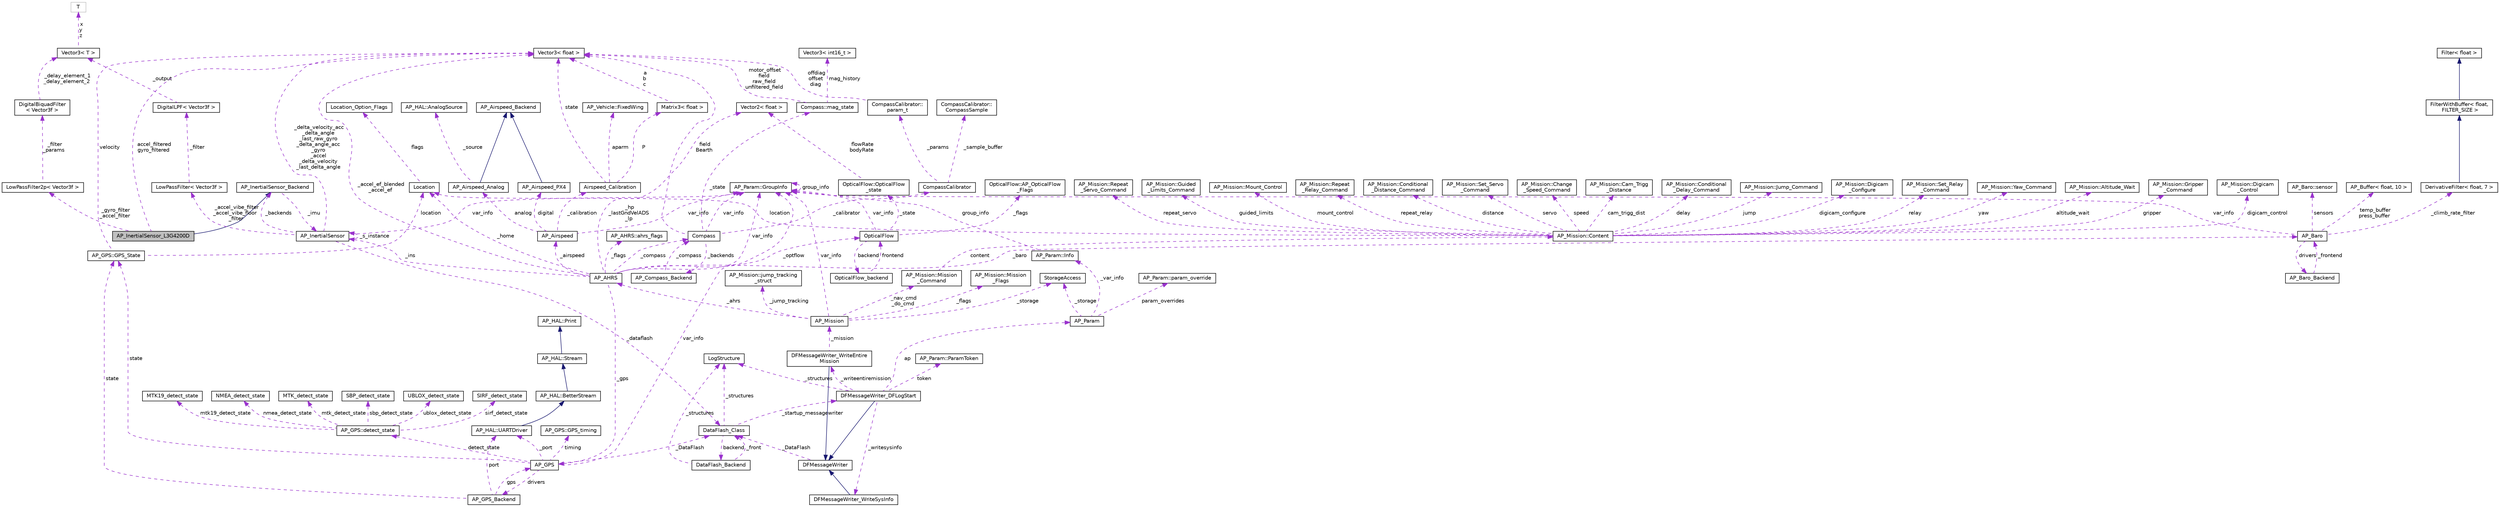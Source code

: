 digraph "AP_InertialSensor_L3G4200D"
{
 // INTERACTIVE_SVG=YES
  edge [fontname="Helvetica",fontsize="10",labelfontname="Helvetica",labelfontsize="10"];
  node [fontname="Helvetica",fontsize="10",shape=record];
  Node1 [label="AP_InertialSensor_L3G4200D",height=0.2,width=0.4,color="black", fillcolor="grey75", style="filled", fontcolor="black"];
  Node2 -> Node1 [dir="back",color="midnightblue",fontsize="10",style="solid",fontname="Helvetica"];
  Node2 [label="AP_InertialSensor_Backend",height=0.2,width=0.4,color="black", fillcolor="white", style="filled",URL="$classAP__InertialSensor__Backend.html"];
  Node3 -> Node2 [dir="back",color="darkorchid3",fontsize="10",style="dashed",label=" _imu" ,fontname="Helvetica"];
  Node3 [label="AP_InertialSensor",height=0.2,width=0.4,color="black", fillcolor="white", style="filled",URL="$classAP__InertialSensor.html"];
  Node4 -> Node3 [dir="back",color="darkorchid3",fontsize="10",style="dashed",label=" _accel_vibe_filter\n_accel_vibe_floor\l_filter" ,fontname="Helvetica"];
  Node4 [label="LowPassFilter\< Vector3f \>",height=0.2,width=0.4,color="black", fillcolor="white", style="filled",URL="$classLowPassFilter.html"];
  Node5 -> Node4 [dir="back",color="darkorchid3",fontsize="10",style="dashed",label=" _filter" ,fontname="Helvetica"];
  Node5 [label="DigitalLPF\< Vector3f \>",height=0.2,width=0.4,color="black", fillcolor="white", style="filled",URL="$classDigitalLPF.html"];
  Node6 -> Node5 [dir="back",color="darkorchid3",fontsize="10",style="dashed",label=" _output" ,fontname="Helvetica"];
  Node6 [label="Vector3\< T \>",height=0.2,width=0.4,color="black", fillcolor="white", style="filled",URL="$classVector3.html"];
  Node7 -> Node6 [dir="back",color="darkorchid3",fontsize="10",style="dashed",label=" x\ny\nz" ,fontname="Helvetica"];
  Node7 [label="T",height=0.2,width=0.4,color="grey75", fillcolor="white", style="filled"];
  Node2 -> Node3 [dir="back",color="darkorchid3",fontsize="10",style="dashed",label=" _backends" ,fontname="Helvetica"];
  Node8 -> Node3 [dir="back",color="darkorchid3",fontsize="10",style="dashed",label=" _dataflash" ,fontname="Helvetica"];
  Node8 [label="DataFlash_Class",height=0.2,width=0.4,color="black", fillcolor="white", style="filled",URL="$classDataFlash__Class.html"];
  Node9 -> Node8 [dir="back",color="darkorchid3",fontsize="10",style="dashed",label=" _structures" ,fontname="Helvetica"];
  Node9 [label="LogStructure",height=0.2,width=0.4,color="black", fillcolor="white", style="filled",URL="$structLogStructure.html"];
  Node10 -> Node8 [dir="back",color="darkorchid3",fontsize="10",style="dashed",label=" backend" ,fontname="Helvetica"];
  Node10 [label="DataFlash_Backend",height=0.2,width=0.4,color="black", fillcolor="white", style="filled",URL="$classDataFlash__Backend.html"];
  Node9 -> Node10 [dir="back",color="darkorchid3",fontsize="10",style="dashed",label=" _structures" ,fontname="Helvetica"];
  Node8 -> Node10 [dir="back",color="darkorchid3",fontsize="10",style="dashed",label=" _front" ,fontname="Helvetica"];
  Node11 -> Node8 [dir="back",color="darkorchid3",fontsize="10",style="dashed",label=" _startup_messagewriter" ,fontname="Helvetica"];
  Node11 [label="DFMessageWriter_DFLogStart",height=0.2,width=0.4,color="black", fillcolor="white", style="filled",URL="$classDFMessageWriter__DFLogStart.html"];
  Node12 -> Node11 [dir="back",color="midnightblue",fontsize="10",style="solid",fontname="Helvetica"];
  Node12 [label="DFMessageWriter",height=0.2,width=0.4,color="black", fillcolor="white", style="filled",URL="$classDFMessageWriter.html"];
  Node8 -> Node12 [dir="back",color="darkorchid3",fontsize="10",style="dashed",label=" _DataFlash" ,fontname="Helvetica"];
  Node13 -> Node11 [dir="back",color="darkorchid3",fontsize="10",style="dashed",label=" _writeentiremission" ,fontname="Helvetica"];
  Node13 [label="DFMessageWriter_WriteEntire\lMission",height=0.2,width=0.4,color="black", fillcolor="white", style="filled",URL="$classDFMessageWriter__WriteEntireMission.html"];
  Node12 -> Node13 [dir="back",color="midnightblue",fontsize="10",style="solid",fontname="Helvetica"];
  Node14 -> Node13 [dir="back",color="darkorchid3",fontsize="10",style="dashed",label=" _mission" ,fontname="Helvetica"];
  Node14 [label="AP_Mission",height=0.2,width=0.4,color="black", fillcolor="white", style="filled",URL="$classAP__Mission.html",tooltip="Object managing Mission. "];
  Node15 -> Node14 [dir="back",color="darkorchid3",fontsize="10",style="dashed",label=" _storage" ,fontname="Helvetica"];
  Node15 [label="StorageAccess",height=0.2,width=0.4,color="black", fillcolor="white", style="filled",URL="$classStorageAccess.html"];
  Node16 -> Node14 [dir="back",color="darkorchid3",fontsize="10",style="dashed",label=" _nav_cmd\n_do_cmd" ,fontname="Helvetica"];
  Node16 [label="AP_Mission::Mission\l_Command",height=0.2,width=0.4,color="black", fillcolor="white", style="filled",URL="$structAP__Mission_1_1Mission__Command.html"];
  Node17 -> Node16 [dir="back",color="darkorchid3",fontsize="10",style="dashed",label=" content" ,fontname="Helvetica"];
  Node17 [label="AP_Mission::Content",height=0.2,width=0.4,color="black", fillcolor="white", style="filled",URL="$unionAP__Mission_1_1Content.html"];
  Node18 -> Node17 [dir="back",color="darkorchid3",fontsize="10",style="dashed",label=" guided_limits" ,fontname="Helvetica"];
  Node18 [label="AP_Mission::Guided\l_Limits_Command",height=0.2,width=0.4,color="black", fillcolor="white", style="filled",URL="$structAP__Mission_1_1Guided__Limits__Command.html"];
  Node19 -> Node17 [dir="back",color="darkorchid3",fontsize="10",style="dashed",label=" mount_control" ,fontname="Helvetica"];
  Node19 [label="AP_Mission::Mount_Control",height=0.2,width=0.4,color="black", fillcolor="white", style="filled",URL="$structAP__Mission_1_1Mount__Control.html"];
  Node20 -> Node17 [dir="back",color="darkorchid3",fontsize="10",style="dashed",label=" repeat_relay" ,fontname="Helvetica"];
  Node20 [label="AP_Mission::Repeat\l_Relay_Command",height=0.2,width=0.4,color="black", fillcolor="white", style="filled",URL="$structAP__Mission_1_1Repeat__Relay__Command.html"];
  Node21 -> Node17 [dir="back",color="darkorchid3",fontsize="10",style="dashed",label=" distance" ,fontname="Helvetica"];
  Node21 [label="AP_Mission::Conditional\l_Distance_Command",height=0.2,width=0.4,color="black", fillcolor="white", style="filled",URL="$structAP__Mission_1_1Conditional__Distance__Command.html"];
  Node22 -> Node17 [dir="back",color="darkorchid3",fontsize="10",style="dashed",label=" servo" ,fontname="Helvetica"];
  Node22 [label="AP_Mission::Set_Servo\l_Command",height=0.2,width=0.4,color="black", fillcolor="white", style="filled",URL="$structAP__Mission_1_1Set__Servo__Command.html"];
  Node23 -> Node17 [dir="back",color="darkorchid3",fontsize="10",style="dashed",label=" speed" ,fontname="Helvetica"];
  Node23 [label="AP_Mission::Change\l_Speed_Command",height=0.2,width=0.4,color="black", fillcolor="white", style="filled",URL="$structAP__Mission_1_1Change__Speed__Command.html"];
  Node24 -> Node17 [dir="back",color="darkorchid3",fontsize="10",style="dashed",label=" cam_trigg_dist" ,fontname="Helvetica"];
  Node24 [label="AP_Mission::Cam_Trigg\l_Distance",height=0.2,width=0.4,color="black", fillcolor="white", style="filled",URL="$structAP__Mission_1_1Cam__Trigg__Distance.html"];
  Node25 -> Node17 [dir="back",color="darkorchid3",fontsize="10",style="dashed",label=" delay" ,fontname="Helvetica"];
  Node25 [label="AP_Mission::Conditional\l_Delay_Command",height=0.2,width=0.4,color="black", fillcolor="white", style="filled",URL="$structAP__Mission_1_1Conditional__Delay__Command.html"];
  Node26 -> Node17 [dir="back",color="darkorchid3",fontsize="10",style="dashed",label=" jump" ,fontname="Helvetica"];
  Node26 [label="AP_Mission::Jump_Command",height=0.2,width=0.4,color="black", fillcolor="white", style="filled",URL="$structAP__Mission_1_1Jump__Command.html"];
  Node27 -> Node17 [dir="back",color="darkorchid3",fontsize="10",style="dashed",label=" location" ,fontname="Helvetica"];
  Node27 [label="Location",height=0.2,width=0.4,color="black", fillcolor="white", style="filled",URL="$structLocation.html"];
  Node28 -> Node27 [dir="back",color="darkorchid3",fontsize="10",style="dashed",label=" flags" ,fontname="Helvetica"];
  Node28 [label="Location_Option_Flags",height=0.2,width=0.4,color="black", fillcolor="white", style="filled",URL="$structLocation__Option__Flags.html"];
  Node29 -> Node17 [dir="back",color="darkorchid3",fontsize="10",style="dashed",label=" digicam_configure" ,fontname="Helvetica"];
  Node29 [label="AP_Mission::Digicam\l_Configure",height=0.2,width=0.4,color="black", fillcolor="white", style="filled",URL="$structAP__Mission_1_1Digicam__Configure.html"];
  Node30 -> Node17 [dir="back",color="darkorchid3",fontsize="10",style="dashed",label=" relay" ,fontname="Helvetica"];
  Node30 [label="AP_Mission::Set_Relay\l_Command",height=0.2,width=0.4,color="black", fillcolor="white", style="filled",URL="$structAP__Mission_1_1Set__Relay__Command.html"];
  Node31 -> Node17 [dir="back",color="darkorchid3",fontsize="10",style="dashed",label=" yaw" ,fontname="Helvetica"];
  Node31 [label="AP_Mission::Yaw_Command",height=0.2,width=0.4,color="black", fillcolor="white", style="filled",URL="$structAP__Mission_1_1Yaw__Command.html"];
  Node32 -> Node17 [dir="back",color="darkorchid3",fontsize="10",style="dashed",label=" altitude_wait" ,fontname="Helvetica"];
  Node32 [label="AP_Mission::Altitude_Wait",height=0.2,width=0.4,color="black", fillcolor="white", style="filled",URL="$structAP__Mission_1_1Altitude__Wait.html"];
  Node33 -> Node17 [dir="back",color="darkorchid3",fontsize="10",style="dashed",label=" gripper" ,fontname="Helvetica"];
  Node33 [label="AP_Mission::Gripper\l_Command",height=0.2,width=0.4,color="black", fillcolor="white", style="filled",URL="$structAP__Mission_1_1Gripper__Command.html"];
  Node34 -> Node17 [dir="back",color="darkorchid3",fontsize="10",style="dashed",label=" digicam_control" ,fontname="Helvetica"];
  Node34 [label="AP_Mission::Digicam\l_Control",height=0.2,width=0.4,color="black", fillcolor="white", style="filled",URL="$structAP__Mission_1_1Digicam__Control.html"];
  Node35 -> Node17 [dir="back",color="darkorchid3",fontsize="10",style="dashed",label=" repeat_servo" ,fontname="Helvetica"];
  Node35 [label="AP_Mission::Repeat\l_Servo_Command",height=0.2,width=0.4,color="black", fillcolor="white", style="filled",URL="$structAP__Mission_1_1Repeat__Servo__Command.html"];
  Node36 -> Node14 [dir="back",color="darkorchid3",fontsize="10",style="dashed",label=" var_info" ,fontname="Helvetica"];
  Node36 [label="AP_Param::GroupInfo",height=0.2,width=0.4,color="black", fillcolor="white", style="filled",URL="$structAP__Param_1_1GroupInfo.html"];
  Node36 -> Node36 [dir="back",color="darkorchid3",fontsize="10",style="dashed",label=" group_info" ,fontname="Helvetica"];
  Node37 -> Node14 [dir="back",color="darkorchid3",fontsize="10",style="dashed",label=" _flags" ,fontname="Helvetica"];
  Node37 [label="AP_Mission::Mission\l_Flags",height=0.2,width=0.4,color="black", fillcolor="white", style="filled",URL="$structAP__Mission_1_1Mission__Flags.html"];
  Node38 -> Node14 [dir="back",color="darkorchid3",fontsize="10",style="dashed",label=" _ahrs" ,fontname="Helvetica"];
  Node38 [label="AP_AHRS",height=0.2,width=0.4,color="black", fillcolor="white", style="filled",URL="$classAP__AHRS.html"];
  Node39 -> Node38 [dir="back",color="darkorchid3",fontsize="10",style="dashed",label=" _flags" ,fontname="Helvetica"];
  Node39 [label="AP_AHRS::ahrs_flags",height=0.2,width=0.4,color="black", fillcolor="white", style="filled",URL="$structAP__AHRS_1_1ahrs__flags.html"];
  Node40 -> Node38 [dir="back",color="darkorchid3",fontsize="10",style="dashed",label=" _baro" ,fontname="Helvetica"];
  Node40 [label="AP_Baro",height=0.2,width=0.4,color="black", fillcolor="white", style="filled",URL="$classAP__Baro.html"];
  Node41 -> Node40 [dir="back",color="darkorchid3",fontsize="10",style="dashed",label=" sensors" ,fontname="Helvetica"];
  Node41 [label="AP_Baro::sensor",height=0.2,width=0.4,color="black", fillcolor="white", style="filled",URL="$structAP__Baro_1_1sensor.html"];
  Node42 -> Node40 [dir="back",color="darkorchid3",fontsize="10",style="dashed",label=" temp_buffer\npress_buffer" ,fontname="Helvetica"];
  Node42 [label="AP_Buffer\< float, 10 \>",height=0.2,width=0.4,color="black", fillcolor="white", style="filled",URL="$classAP__Buffer.html"];
  Node43 -> Node40 [dir="back",color="darkorchid3",fontsize="10",style="dashed",label=" _climb_rate_filter" ,fontname="Helvetica"];
  Node43 [label="DerivativeFilter\< float, 7 \>",height=0.2,width=0.4,color="black", fillcolor="white", style="filled",URL="$classDerivativeFilter.html"];
  Node44 -> Node43 [dir="back",color="midnightblue",fontsize="10",style="solid",fontname="Helvetica"];
  Node44 [label="FilterWithBuffer\< float,\l FILTER_SIZE \>",height=0.2,width=0.4,color="black", fillcolor="white", style="filled",URL="$classFilterWithBuffer.html"];
  Node45 -> Node44 [dir="back",color="midnightblue",fontsize="10",style="solid",fontname="Helvetica"];
  Node45 [label="Filter\< float \>",height=0.2,width=0.4,color="black", fillcolor="white", style="filled",URL="$classFilter.html"];
  Node36 -> Node40 [dir="back",color="darkorchid3",fontsize="10",style="dashed",label=" var_info" ,fontname="Helvetica"];
  Node46 -> Node40 [dir="back",color="darkorchid3",fontsize="10",style="dashed",label=" drivers" ,fontname="Helvetica"];
  Node46 [label="AP_Baro_Backend",height=0.2,width=0.4,color="black", fillcolor="white", style="filled",URL="$classAP__Baro__Backend.html",tooltip="-*- tab-width: 4; Mode: C++; c-basic-offset: 4; indent-tabs-mode: nil -*- "];
  Node40 -> Node46 [dir="back",color="darkorchid3",fontsize="10",style="dashed",label=" _frontend" ,fontname="Helvetica"];
  Node47 -> Node38 [dir="back",color="darkorchid3",fontsize="10",style="dashed",label=" _optflow" ,fontname="Helvetica"];
  Node47 [label="OpticalFlow",height=0.2,width=0.4,color="black", fillcolor="white", style="filled",URL="$classOpticalFlow.html"];
  Node36 -> Node47 [dir="back",color="darkorchid3",fontsize="10",style="dashed",label=" var_info" ,fontname="Helvetica"];
  Node48 -> Node47 [dir="back",color="darkorchid3",fontsize="10",style="dashed",label=" _state" ,fontname="Helvetica"];
  Node48 [label="OpticalFlow::OpticalFlow\l_state",height=0.2,width=0.4,color="black", fillcolor="white", style="filled",URL="$structOpticalFlow_1_1OpticalFlow__state.html"];
  Node49 -> Node48 [dir="back",color="darkorchid3",fontsize="10",style="dashed",label=" flowRate\nbodyRate" ,fontname="Helvetica"];
  Node49 [label="Vector2\< float \>",height=0.2,width=0.4,color="black", fillcolor="white", style="filled",URL="$structVector2.html"];
  Node50 -> Node47 [dir="back",color="darkorchid3",fontsize="10",style="dashed",label=" backend" ,fontname="Helvetica"];
  Node50 [label="OpticalFlow_backend",height=0.2,width=0.4,color="black", fillcolor="white", style="filled",URL="$classOpticalFlow__backend.html"];
  Node47 -> Node50 [dir="back",color="darkorchid3",fontsize="10",style="dashed",label=" frontend" ,fontname="Helvetica"];
  Node51 -> Node47 [dir="back",color="darkorchid3",fontsize="10",style="dashed",label=" _flags" ,fontname="Helvetica"];
  Node51 [label="OpticalFlow::AP_OpticalFlow\l_Flags",height=0.2,width=0.4,color="black", fillcolor="white", style="filled",URL="$structOpticalFlow_1_1AP__OpticalFlow__Flags.html"];
  Node36 -> Node38 [dir="back",color="darkorchid3",fontsize="10",style="dashed",label=" var_info" ,fontname="Helvetica"];
  Node52 -> Node38 [dir="back",color="darkorchid3",fontsize="10",style="dashed",label=" _accel_ef_blended\n_accel_ef" ,fontname="Helvetica"];
  Node52 [label="Vector3\< float \>",height=0.2,width=0.4,color="black", fillcolor="white", style="filled",URL="$classVector3.html"];
  Node3 -> Node38 [dir="back",color="darkorchid3",fontsize="10",style="dashed",label=" _ins" ,fontname="Helvetica"];
  Node53 -> Node38 [dir="back",color="darkorchid3",fontsize="10",style="dashed",label=" _airspeed" ,fontname="Helvetica"];
  Node53 [label="AP_Airspeed",height=0.2,width=0.4,color="black", fillcolor="white", style="filled",URL="$classAP__Airspeed.html"];
  Node54 -> Node53 [dir="back",color="darkorchid3",fontsize="10",style="dashed",label=" analog" ,fontname="Helvetica"];
  Node54 [label="AP_Airspeed_Analog",height=0.2,width=0.4,color="black", fillcolor="white", style="filled",URL="$classAP__Airspeed__Analog.html",tooltip="-*- tab-width: 4; Mode: C++; c-basic-offset: 4; indent-tabs-mode: nil -*- "];
  Node55 -> Node54 [dir="back",color="midnightblue",fontsize="10",style="solid",fontname="Helvetica"];
  Node55 [label="AP_Airspeed_Backend",height=0.2,width=0.4,color="black", fillcolor="white", style="filled",URL="$classAP__Airspeed__Backend.html",tooltip="-*- tab-width: 4; Mode: C++; c-basic-offset: 4; indent-tabs-mode: nil -*- "];
  Node56 -> Node54 [dir="back",color="darkorchid3",fontsize="10",style="dashed",label=" _source" ,fontname="Helvetica"];
  Node56 [label="AP_HAL::AnalogSource",height=0.2,width=0.4,color="black", fillcolor="white", style="filled",URL="$classAP__HAL_1_1AnalogSource.html"];
  Node36 -> Node53 [dir="back",color="darkorchid3",fontsize="10",style="dashed",label=" var_info" ,fontname="Helvetica"];
  Node57 -> Node53 [dir="back",color="darkorchid3",fontsize="10",style="dashed",label=" digital" ,fontname="Helvetica"];
  Node57 [label="AP_Airspeed_PX4",height=0.2,width=0.4,color="black", fillcolor="white", style="filled",URL="$classAP__Airspeed__PX4.html",tooltip="-*- tab-width: 4; Mode: C++; c-basic-offset: 4; indent-tabs-mode: nil -*- "];
  Node55 -> Node57 [dir="back",color="midnightblue",fontsize="10",style="solid",fontname="Helvetica"];
  Node58 -> Node53 [dir="back",color="darkorchid3",fontsize="10",style="dashed",label=" _calibration" ,fontname="Helvetica"];
  Node58 [label="Airspeed_Calibration",height=0.2,width=0.4,color="black", fillcolor="white", style="filled",URL="$classAirspeed__Calibration.html",tooltip="-*- tab-width: 4; Mode: C++; c-basic-offset: 4; indent-tabs-mode: nil -*- "];
  Node59 -> Node58 [dir="back",color="darkorchid3",fontsize="10",style="dashed",label=" P" ,fontname="Helvetica"];
  Node59 [label="Matrix3\< float \>",height=0.2,width=0.4,color="black", fillcolor="white", style="filled",URL="$classMatrix3.html"];
  Node52 -> Node59 [dir="back",color="darkorchid3",fontsize="10",style="dashed",label=" a\nb\nc" ,fontname="Helvetica"];
  Node52 -> Node58 [dir="back",color="darkorchid3",fontsize="10",style="dashed",label=" state" ,fontname="Helvetica"];
  Node60 -> Node58 [dir="back",color="darkorchid3",fontsize="10",style="dashed",label=" aparm" ,fontname="Helvetica"];
  Node60 [label="AP_Vehicle::FixedWing",height=0.2,width=0.4,color="black", fillcolor="white", style="filled",URL="$structAP__Vehicle_1_1FixedWing.html"];
  Node49 -> Node38 [dir="back",color="darkorchid3",fontsize="10",style="dashed",label=" _hp\n_lastGndVelADS\n_lp" ,fontname="Helvetica"];
  Node61 -> Node38 [dir="back",color="darkorchid3",fontsize="10",style="dashed",label=" _gps" ,fontname="Helvetica"];
  Node61 [label="AP_GPS",height=0.2,width=0.4,color="black", fillcolor="white", style="filled",URL="$classAP__GPS.html"];
  Node62 -> Node61 [dir="back",color="darkorchid3",fontsize="10",style="dashed",label=" detect_state" ,fontname="Helvetica"];
  Node62 [label="AP_GPS::detect_state",height=0.2,width=0.4,color="black", fillcolor="white", style="filled",URL="$structAP__GPS_1_1detect__state.html"];
  Node63 -> Node62 [dir="back",color="darkorchid3",fontsize="10",style="dashed",label=" sbp_detect_state" ,fontname="Helvetica"];
  Node63 [label="SBP_detect_state",height=0.2,width=0.4,color="black", fillcolor="white", style="filled",URL="$structSBP__detect__state.html"];
  Node64 -> Node62 [dir="back",color="darkorchid3",fontsize="10",style="dashed",label=" ublox_detect_state" ,fontname="Helvetica"];
  Node64 [label="UBLOX_detect_state",height=0.2,width=0.4,color="black", fillcolor="white", style="filled",URL="$structUBLOX__detect__state.html"];
  Node65 -> Node62 [dir="back",color="darkorchid3",fontsize="10",style="dashed",label=" sirf_detect_state" ,fontname="Helvetica"];
  Node65 [label="SIRF_detect_state",height=0.2,width=0.4,color="black", fillcolor="white", style="filled",URL="$structSIRF__detect__state.html"];
  Node66 -> Node62 [dir="back",color="darkorchid3",fontsize="10",style="dashed",label=" mtk19_detect_state" ,fontname="Helvetica"];
  Node66 [label="MTK19_detect_state",height=0.2,width=0.4,color="black", fillcolor="white", style="filled",URL="$structMTK19__detect__state.html"];
  Node67 -> Node62 [dir="back",color="darkorchid3",fontsize="10",style="dashed",label=" nmea_detect_state" ,fontname="Helvetica"];
  Node67 [label="NMEA_detect_state",height=0.2,width=0.4,color="black", fillcolor="white", style="filled",URL="$structNMEA__detect__state.html"];
  Node68 -> Node62 [dir="back",color="darkorchid3",fontsize="10",style="dashed",label=" mtk_detect_state" ,fontname="Helvetica"];
  Node68 [label="MTK_detect_state",height=0.2,width=0.4,color="black", fillcolor="white", style="filled",URL="$structMTK__detect__state.html"];
  Node69 -> Node61 [dir="back",color="darkorchid3",fontsize="10",style="dashed",label=" timing" ,fontname="Helvetica"];
  Node69 [label="AP_GPS::GPS_timing",height=0.2,width=0.4,color="black", fillcolor="white", style="filled",URL="$structAP__GPS_1_1GPS__timing.html"];
  Node70 -> Node61 [dir="back",color="darkorchid3",fontsize="10",style="dashed",label=" drivers" ,fontname="Helvetica"];
  Node70 [label="AP_GPS_Backend",height=0.2,width=0.4,color="black", fillcolor="white", style="filled",URL="$classAP__GPS__Backend.html"];
  Node71 -> Node70 [dir="back",color="darkorchid3",fontsize="10",style="dashed",label=" port" ,fontname="Helvetica"];
  Node71 [label="AP_HAL::UARTDriver",height=0.2,width=0.4,color="black", fillcolor="white", style="filled",URL="$classAP__HAL_1_1UARTDriver.html"];
  Node72 -> Node71 [dir="back",color="midnightblue",fontsize="10",style="solid",fontname="Helvetica"];
  Node72 [label="AP_HAL::BetterStream",height=0.2,width=0.4,color="black", fillcolor="white", style="filled",URL="$classAP__HAL_1_1BetterStream.html"];
  Node73 -> Node72 [dir="back",color="midnightblue",fontsize="10",style="solid",fontname="Helvetica"];
  Node73 [label="AP_HAL::Stream",height=0.2,width=0.4,color="black", fillcolor="white", style="filled",URL="$classAP__HAL_1_1Stream.html"];
  Node74 -> Node73 [dir="back",color="midnightblue",fontsize="10",style="solid",fontname="Helvetica"];
  Node74 [label="AP_HAL::Print",height=0.2,width=0.4,color="black", fillcolor="white", style="filled",URL="$classAP__HAL_1_1Print.html"];
  Node61 -> Node70 [dir="back",color="darkorchid3",fontsize="10",style="dashed",label=" gps" ,fontname="Helvetica"];
  Node75 -> Node70 [dir="back",color="darkorchid3",fontsize="10",style="dashed",label=" state" ,fontname="Helvetica"];
  Node75 [label="AP_GPS::GPS_State",height=0.2,width=0.4,color="black", fillcolor="white", style="filled",URL="$structAP__GPS_1_1GPS__State.html"];
  Node52 -> Node75 [dir="back",color="darkorchid3",fontsize="10",style="dashed",label=" velocity" ,fontname="Helvetica"];
  Node27 -> Node75 [dir="back",color="darkorchid3",fontsize="10",style="dashed",label=" location" ,fontname="Helvetica"];
  Node8 -> Node61 [dir="back",color="darkorchid3",fontsize="10",style="dashed",label=" _DataFlash" ,fontname="Helvetica"];
  Node71 -> Node61 [dir="back",color="darkorchid3",fontsize="10",style="dashed",label=" _port" ,fontname="Helvetica"];
  Node36 -> Node61 [dir="back",color="darkorchid3",fontsize="10",style="dashed",label=" var_info" ,fontname="Helvetica"];
  Node75 -> Node61 [dir="back",color="darkorchid3",fontsize="10",style="dashed",label=" state" ,fontname="Helvetica"];
  Node27 -> Node38 [dir="back",color="darkorchid3",fontsize="10",style="dashed",label=" _home" ,fontname="Helvetica"];
  Node76 -> Node38 [dir="back",color="darkorchid3",fontsize="10",style="dashed",label=" _compass" ,fontname="Helvetica"];
  Node76 [label="Compass",height=0.2,width=0.4,color="black", fillcolor="white", style="filled",URL="$classCompass.html"];
  Node36 -> Node76 [dir="back",color="darkorchid3",fontsize="10",style="dashed",label=" var_info" ,fontname="Helvetica"];
  Node52 -> Node76 [dir="back",color="darkorchid3",fontsize="10",style="dashed",label=" field\nBearth" ,fontname="Helvetica"];
  Node77 -> Node76 [dir="back",color="darkorchid3",fontsize="10",style="dashed",label=" _calibrator" ,fontname="Helvetica"];
  Node77 [label="CompassCalibrator",height=0.2,width=0.4,color="black", fillcolor="white", style="filled",URL="$classCompassCalibrator.html"];
  Node78 -> Node77 [dir="back",color="darkorchid3",fontsize="10",style="dashed",label=" _params" ,fontname="Helvetica"];
  Node78 [label="CompassCalibrator::\lparam_t",height=0.2,width=0.4,color="black", fillcolor="white", style="filled",URL="$classCompassCalibrator_1_1param__t.html"];
  Node52 -> Node78 [dir="back",color="darkorchid3",fontsize="10",style="dashed",label=" offdiag\noffset\ndiag" ,fontname="Helvetica"];
  Node79 -> Node77 [dir="back",color="darkorchid3",fontsize="10",style="dashed",label=" _sample_buffer" ,fontname="Helvetica"];
  Node79 [label="CompassCalibrator::\lCompassSample",height=0.2,width=0.4,color="black", fillcolor="white", style="filled",URL="$classCompassCalibrator_1_1CompassSample.html"];
  Node80 -> Node76 [dir="back",color="darkorchid3",fontsize="10",style="dashed",label=" _backends" ,fontname="Helvetica"];
  Node80 [label="AP_Compass_Backend",height=0.2,width=0.4,color="black", fillcolor="white", style="filled",URL="$classAP__Compass__Backend.html"];
  Node76 -> Node80 [dir="back",color="darkorchid3",fontsize="10",style="dashed",label=" _compass" ,fontname="Helvetica"];
  Node81 -> Node76 [dir="back",color="darkorchid3",fontsize="10",style="dashed",label=" _state" ,fontname="Helvetica"];
  Node81 [label="Compass::mag_state",height=0.2,width=0.4,color="black", fillcolor="white", style="filled",URL="$structCompass_1_1mag__state.html"];
  Node52 -> Node81 [dir="back",color="darkorchid3",fontsize="10",style="dashed",label=" motor_offset\nfield\nraw_field\nunfiltered_field" ,fontname="Helvetica"];
  Node82 -> Node81 [dir="back",color="darkorchid3",fontsize="10",style="dashed",label=" mag_history" ,fontname="Helvetica"];
  Node82 [label="Vector3\< int16_t \>",height=0.2,width=0.4,color="black", fillcolor="white", style="filled",URL="$classVector3.html"];
  Node83 -> Node14 [dir="back",color="darkorchid3",fontsize="10",style="dashed",label=" _jump_tracking" ,fontname="Helvetica"];
  Node83 [label="AP_Mission::jump_tracking\l_struct",height=0.2,width=0.4,color="black", fillcolor="white", style="filled",URL="$structAP__Mission_1_1jump__tracking__struct.html"];
  Node84 -> Node11 [dir="back",color="darkorchid3",fontsize="10",style="dashed",label=" _writesysinfo" ,fontname="Helvetica"];
  Node84 [label="DFMessageWriter_WriteSysInfo",height=0.2,width=0.4,color="black", fillcolor="white", style="filled",URL="$classDFMessageWriter__WriteSysInfo.html"];
  Node12 -> Node84 [dir="back",color="midnightblue",fontsize="10",style="solid",fontname="Helvetica"];
  Node85 -> Node11 [dir="back",color="darkorchid3",fontsize="10",style="dashed",label=" token" ,fontname="Helvetica"];
  Node85 [label="AP_Param::ParamToken",height=0.2,width=0.4,color="black", fillcolor="white", style="filled",URL="$structAP__Param_1_1ParamToken.html"];
  Node9 -> Node11 [dir="back",color="darkorchid3",fontsize="10",style="dashed",label=" _structures" ,fontname="Helvetica"];
  Node86 -> Node11 [dir="back",color="darkorchid3",fontsize="10",style="dashed",label=" ap" ,fontname="Helvetica"];
  Node86 [label="AP_Param",height=0.2,width=0.4,color="black", fillcolor="white", style="filled",URL="$classAP__Param.html"];
  Node15 -> Node86 [dir="back",color="darkorchid3",fontsize="10",style="dashed",label=" _storage" ,fontname="Helvetica"];
  Node87 -> Node86 [dir="back",color="darkorchid3",fontsize="10",style="dashed",label=" _var_info" ,fontname="Helvetica"];
  Node87 [label="AP_Param::Info",height=0.2,width=0.4,color="black", fillcolor="white", style="filled",URL="$structAP__Param_1_1Info.html"];
  Node36 -> Node87 [dir="back",color="darkorchid3",fontsize="10",style="dashed",label=" group_info" ,fontname="Helvetica"];
  Node88 -> Node86 [dir="back",color="darkorchid3",fontsize="10",style="dashed",label=" param_overrides" ,fontname="Helvetica"];
  Node88 [label="AP_Param::param_override",height=0.2,width=0.4,color="black", fillcolor="white", style="filled",URL="$structAP__Param_1_1param__override.html"];
  Node36 -> Node3 [dir="back",color="darkorchid3",fontsize="10",style="dashed",label=" var_info" ,fontname="Helvetica"];
  Node3 -> Node3 [dir="back",color="darkorchid3",fontsize="10",style="dashed",label=" _s_instance" ,fontname="Helvetica"];
  Node52 -> Node3 [dir="back",color="darkorchid3",fontsize="10",style="dashed",label=" _delta_velocity_acc\n_delta_angle\n_last_raw_gyro\n_delta_angle_acc\n_gyro\n_accel\n_delta_velocity\n_last_delta_angle" ,fontname="Helvetica"];
  Node89 -> Node1 [dir="back",color="darkorchid3",fontsize="10",style="dashed",label=" _gyro_filter\n_accel_filter" ,fontname="Helvetica"];
  Node89 [label="LowPassFilter2p\< Vector3f \>",height=0.2,width=0.4,color="black", fillcolor="white", style="filled",URL="$classLowPassFilter2p.html"];
  Node90 -> Node89 [dir="back",color="darkorchid3",fontsize="10",style="dashed",label=" _filter\n_params" ,fontname="Helvetica"];
  Node90 [label="DigitalBiquadFilter\l\< Vector3f \>",height=0.2,width=0.4,color="black", fillcolor="white", style="filled",URL="$classDigitalBiquadFilter.html"];
  Node6 -> Node90 [dir="back",color="darkorchid3",fontsize="10",style="dashed",label=" _delay_element_1\n_delay_element_2" ,fontname="Helvetica"];
  Node52 -> Node1 [dir="back",color="darkorchid3",fontsize="10",style="dashed",label=" accel_filtered\ngyro_filtered" ,fontname="Helvetica"];
}
